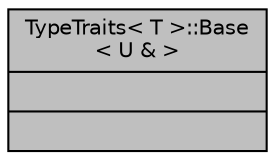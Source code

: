 digraph "TypeTraits&lt; T &gt;::Base&lt; U &amp; &gt;"
{
  edge [fontname="Helvetica",fontsize="10",labelfontname="Helvetica",labelfontsize="10"];
  node [fontname="Helvetica",fontsize="10",shape=record];
  Node1 [label="{TypeTraits\< T \>::Base\l\< U & \>\n||}",height=0.2,width=0.4,color="black", fillcolor="grey75", style="filled", fontcolor="black"];
}
